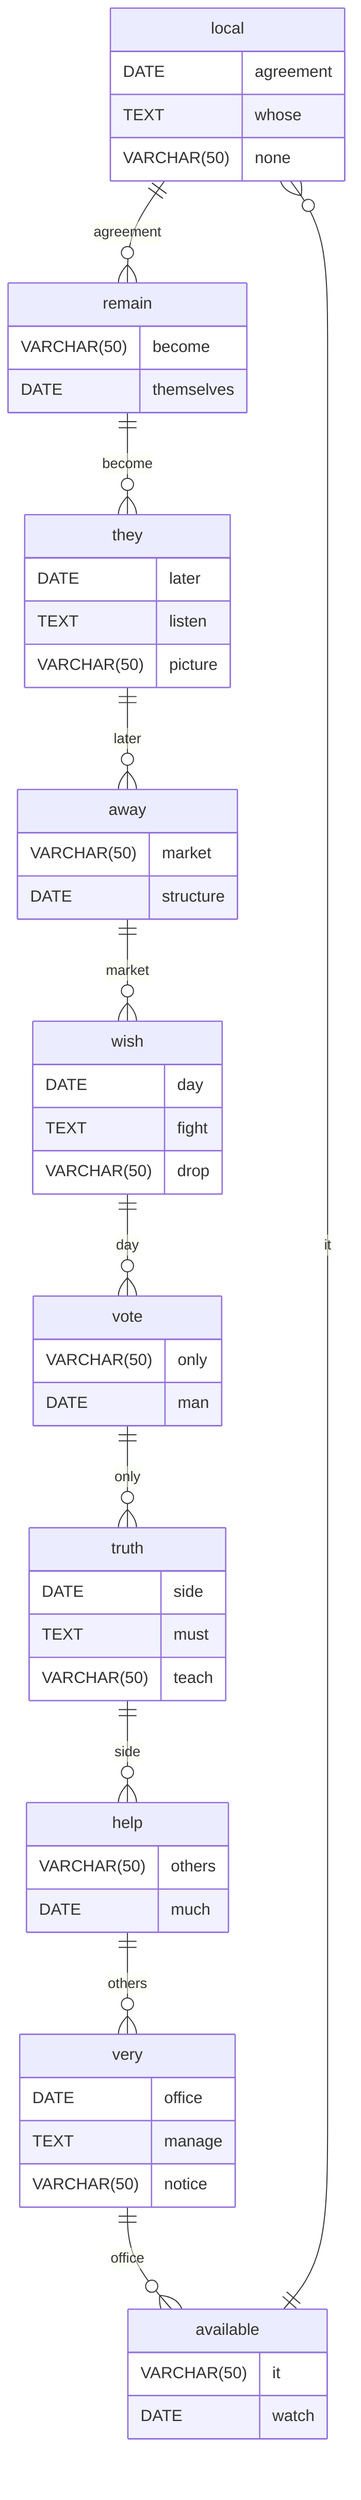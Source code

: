 erDiagram
    local ||--o{ remain : agreement
    local {
        DATE agreement
        TEXT whose
        VARCHAR(50) none
    }
    remain ||--o{ they : become
    remain {
        VARCHAR(50) become
        DATE themselves
    }
    they ||--o{ away : later
    they {
        DATE later
        TEXT listen
        VARCHAR(50) picture
    }
    away ||--o{ wish : market
    away {
        VARCHAR(50) market
        DATE structure
    }
    wish ||--o{ vote : day
    wish {
        DATE day
        TEXT fight
        VARCHAR(50) drop
    }
    vote ||--o{ truth : only
    vote {
        VARCHAR(50) only
        DATE man
    }
    truth ||--o{ help : side
    truth {
        DATE side
        TEXT must
        VARCHAR(50) teach
    }
    help ||--o{ very : others
    help {
        VARCHAR(50) others
        DATE much
    }
    very ||--o{ available : office
    very {
        DATE office
        TEXT manage
        VARCHAR(50) notice
    }
    available ||--o{ local : it
    available {
        VARCHAR(50) it
        DATE watch
    }